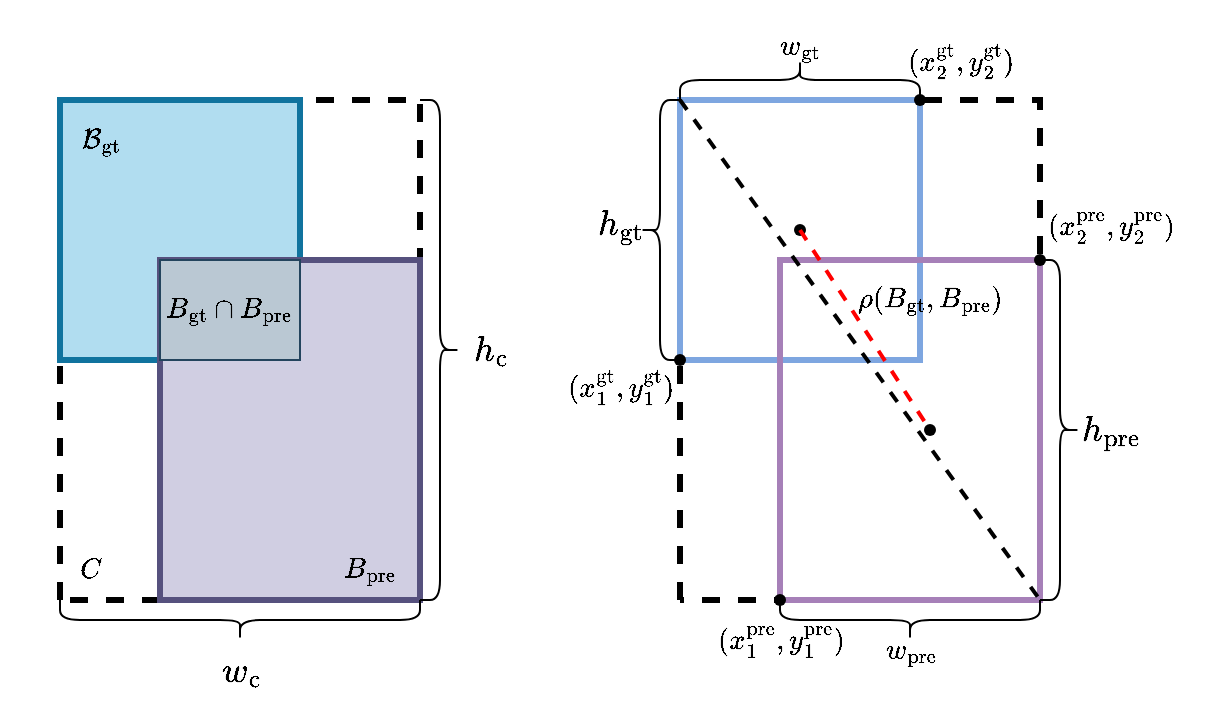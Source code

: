 <mxfile version="21.6.1" type="device">
  <diagram name="第 1 页" id="3s178zKIu0w9l27G8kxA">
    <mxGraphModel dx="2885" dy="1188" grid="1" gridSize="10" guides="1" tooltips="1" connect="1" arrows="1" fold="1" page="1" pageScale="1" pageWidth="827" pageHeight="1169" math="1" shadow="0">
      <root>
        <mxCell id="0" />
        <mxCell id="1" parent="0" />
        <mxCell id="oQOaGF2rVVb9ICv1baVZ-3" value="" style="group" vertex="1" connectable="0" parent="1">
          <mxGeometry x="-720" y="280" width="615" height="350" as="geometry" />
        </mxCell>
        <mxCell id="oQOaGF2rVVb9ICv1baVZ-2" value="" style="group" vertex="1" connectable="0" parent="oQOaGF2rVVb9ICv1baVZ-3">
          <mxGeometry x="20" width="595" height="350" as="geometry" />
        </mxCell>
        <mxCell id="_i8uwR_MuPLbY7DFZ67O-1" value="" style="endArrow=none;dashed=1;html=1;rounded=0;strokeWidth=3;" parent="oQOaGF2rVVb9ICv1baVZ-2" edge="1">
          <mxGeometry width="50" height="50" relative="1" as="geometry">
            <mxPoint x="10" y="300" as="sourcePoint" />
            <mxPoint x="10" y="300" as="targetPoint" />
            <Array as="points">
              <mxPoint x="10" y="50" />
              <mxPoint x="190" y="50" />
              <mxPoint x="190" y="300" />
            </Array>
          </mxGeometry>
        </mxCell>
        <mxCell id="_i8uwR_MuPLbY7DFZ67O-2" value="" style="endArrow=none;dashed=1;html=1;rounded=0;strokeWidth=3;" parent="oQOaGF2rVVb9ICv1baVZ-2" source="_i8uwR_MuPLbY7DFZ67O-14" edge="1">
          <mxGeometry width="50" height="50" relative="1" as="geometry">
            <mxPoint x="320.0" y="300" as="sourcePoint" />
            <mxPoint x="320.0" y="300" as="targetPoint" />
            <Array as="points">
              <mxPoint x="320.0" y="50" />
              <mxPoint x="500.0" y="50" />
              <mxPoint x="500.0" y="300" />
            </Array>
          </mxGeometry>
        </mxCell>
        <mxCell id="_i8uwR_MuPLbY7DFZ67O-3" value="" style="rounded=0;whiteSpace=wrap;html=1;fillColor=#b1ddf0;strokeColor=#10739e;strokeWidth=3;container=0;" parent="oQOaGF2rVVb9ICv1baVZ-2" vertex="1">
          <mxGeometry x="10" y="50" width="120.0" height="130" as="geometry" />
        </mxCell>
        <mxCell id="_i8uwR_MuPLbY7DFZ67O-4" value="" style="rounded=0;whiteSpace=wrap;html=1;fillColor=#d0cee2;strokeWidth=3;strokeColor=#56517e;container=0;" parent="oQOaGF2rVVb9ICv1baVZ-2" vertex="1">
          <mxGeometry x="60" y="130" width="130.0" height="170" as="geometry" />
        </mxCell>
        <mxCell id="_i8uwR_MuPLbY7DFZ67O-5" value="$$B_{\text{gt}} \cap B_{\text{pre}}$$" style="rounded=0;whiteSpace=wrap;html=1;fillColor=#bac8d3;strokeColor=#23445d;container=0;" parent="oQOaGF2rVVb9ICv1baVZ-2" vertex="1">
          <mxGeometry x="60" y="130" width="70.0" height="50" as="geometry" />
        </mxCell>
        <mxCell id="_i8uwR_MuPLbY7DFZ67O-6" value="" style="rounded=0;whiteSpace=wrap;html=1;fillColor=none;strokeWidth=3;strokeColor=#7EA6E0;container=0;" parent="oQOaGF2rVVb9ICv1baVZ-2" vertex="1">
          <mxGeometry x="320.0" y="50" width="120.0" height="130" as="geometry" />
        </mxCell>
        <mxCell id="_i8uwR_MuPLbY7DFZ67O-8" value="" style="rounded=0;whiteSpace=wrap;html=1;fillColor=none;strokeWidth=3;strokeColor=#A680B8;container=0;" parent="oQOaGF2rVVb9ICv1baVZ-2" vertex="1">
          <mxGeometry x="370.0" y="130" width="130.0" height="170" as="geometry" />
        </mxCell>
        <mxCell id="_i8uwR_MuPLbY7DFZ67O-12" value="" style="shape=curlyBracket;whiteSpace=wrap;html=1;rounded=1;flipH=1;labelPosition=right;verticalLabelPosition=middle;align=left;verticalAlign=middle;rotation=-90;container=0;" parent="oQOaGF2rVVb9ICv1baVZ-2" vertex="1">
          <mxGeometry x="370.0" y="-20" width="20" height="120.0" as="geometry" />
        </mxCell>
        <mxCell id="_i8uwR_MuPLbY7DFZ67O-13" value="" style="shape=curlyBracket;whiteSpace=wrap;html=1;rounded=1;flipH=1;labelPosition=right;verticalLabelPosition=middle;align=left;verticalAlign=middle;rotation=-180;container=0;" parent="oQOaGF2rVVb9ICv1baVZ-2" vertex="1">
          <mxGeometry x="300.0" y="50" width="20" height="130" as="geometry" />
        </mxCell>
        <mxCell id="_i8uwR_MuPLbY7DFZ67O-15" value="" style="endArrow=none;dashed=1;html=1;rounded=0;strokeWidth=3;" parent="oQOaGF2rVVb9ICv1baVZ-2" target="_i8uwR_MuPLbY7DFZ67O-14" edge="1">
          <mxGeometry width="50" height="50" relative="1" as="geometry">
            <mxPoint x="320.0" y="300" as="sourcePoint" />
            <mxPoint x="320.0" y="300" as="targetPoint" />
            <Array as="points" />
          </mxGeometry>
        </mxCell>
        <mxCell id="_i8uwR_MuPLbY7DFZ67O-14" value="" style="shape=waypoint;sketch=0;fillStyle=solid;size=6;pointerEvents=1;points=[];fillColor=none;resizable=0;rotatable=0;perimeter=centerPerimeter;snapToPoint=1;container=0;" parent="oQOaGF2rVVb9ICv1baVZ-2" vertex="1">
          <mxGeometry x="310" y="170" width="20" height="20" as="geometry" />
        </mxCell>
        <mxCell id="_i8uwR_MuPLbY7DFZ67O-16" value="" style="shape=waypoint;sketch=0;fillStyle=solid;size=6;pointerEvents=1;points=[];fillColor=none;resizable=0;rotatable=0;perimeter=centerPerimeter;snapToPoint=1;container=0;" parent="oQOaGF2rVVb9ICv1baVZ-2" vertex="1">
          <mxGeometry x="430.0" y="40" width="20" height="20" as="geometry" />
        </mxCell>
        <mxCell id="_i8uwR_MuPLbY7DFZ67O-19" value="" style="shape=waypoint;sketch=0;fillStyle=solid;size=6;pointerEvents=1;points=[];fillColor=none;resizable=0;rotatable=0;perimeter=centerPerimeter;snapToPoint=1;container=0;" parent="oQOaGF2rVVb9ICv1baVZ-2" vertex="1">
          <mxGeometry x="490" y="120" width="20" height="20" as="geometry" />
        </mxCell>
        <mxCell id="_i8uwR_MuPLbY7DFZ67O-20" value="" style="shape=waypoint;sketch=0;fillStyle=solid;size=6;pointerEvents=1;points=[];fillColor=none;resizable=0;rotatable=0;perimeter=centerPerimeter;snapToPoint=1;container=0;" parent="oQOaGF2rVVb9ICv1baVZ-2" vertex="1">
          <mxGeometry x="360.0" y="290" width="20" height="20" as="geometry" />
        </mxCell>
        <mxCell id="_i8uwR_MuPLbY7DFZ67O-21" value="$$\mathcal{w}_{\text{gt}}$$" style="text;html=1;align=center;verticalAlign=middle;resizable=0;points=[];autosize=1;strokeColor=none;fillColor=none;container=0;" parent="oQOaGF2rVVb9ICv1baVZ-2" vertex="1">
          <mxGeometry x="295" y="8" width="170" height="30" as="geometry" />
        </mxCell>
        <mxCell id="_i8uwR_MuPLbY7DFZ67O-22" value="&lt;span style=&quot;font-size: 15px;&quot;&gt;$$\mathcal{h}_{\text{gt}}$$&lt;/span&gt;" style="text;html=1;align=center;verticalAlign=middle;resizable=0;points=[];autosize=1;strokeColor=none;fillColor=none;container=0;" parent="oQOaGF2rVVb9ICv1baVZ-2" vertex="1">
          <mxGeometry x="190" y="98" width="200" height="30" as="geometry" />
        </mxCell>
        <mxCell id="_i8uwR_MuPLbY7DFZ67O-23" value="" style="shape=waypoint;sketch=0;fillStyle=solid;size=6;pointerEvents=1;points=[];fillColor=none;resizable=0;rotatable=0;perimeter=centerPerimeter;snapToPoint=1;container=0;" parent="oQOaGF2rVVb9ICv1baVZ-2" vertex="1">
          <mxGeometry x="435" y="205" width="20" height="20" as="geometry" />
        </mxCell>
        <mxCell id="_i8uwR_MuPLbY7DFZ67O-24" value="" style="shape=waypoint;sketch=0;fillStyle=solid;size=6;pointerEvents=1;points=[];fillColor=none;resizable=0;rotatable=0;perimeter=centerPerimeter;snapToPoint=1;container=0;" parent="oQOaGF2rVVb9ICv1baVZ-2" vertex="1">
          <mxGeometry x="370.0" y="105" width="20" height="20" as="geometry" />
        </mxCell>
        <mxCell id="_i8uwR_MuPLbY7DFZ67O-25" value="" style="endArrow=none;dashed=1;html=1;strokeWidth=2;rounded=0;strokeColor=#FF0000;exitX=0.55;exitY=0.75;exitDx=0;exitDy=0;exitPerimeter=0;entryX=1.35;entryY=0.3;entryDx=0;entryDy=0;entryPerimeter=0;" parent="oQOaGF2rVVb9ICv1baVZ-2" source="_i8uwR_MuPLbY7DFZ67O-24" target="_i8uwR_MuPLbY7DFZ67O-23" edge="1">
          <mxGeometry width="50" height="50" relative="1" as="geometry">
            <mxPoint x="380.0" y="110" as="sourcePoint" />
            <mxPoint x="350.0" y="350" as="targetPoint" />
          </mxGeometry>
        </mxCell>
        <mxCell id="_i8uwR_MuPLbY7DFZ67O-28" value="" style="endArrow=none;dashed=1;html=1;rounded=0;exitX=0;exitY=0;exitDx=0;exitDy=0;entryX=1;entryY=1;entryDx=0;entryDy=0;strokeWidth=2;" parent="oQOaGF2rVVb9ICv1baVZ-2" source="_i8uwR_MuPLbY7DFZ67O-6" target="_i8uwR_MuPLbY7DFZ67O-8" edge="1">
          <mxGeometry width="50" height="50" relative="1" as="geometry">
            <mxPoint x="300.0" y="400" as="sourcePoint" />
            <mxPoint x="350.0" y="350" as="targetPoint" />
          </mxGeometry>
        </mxCell>
        <mxCell id="_i8uwR_MuPLbY7DFZ67O-30" value="" style="shape=curlyBracket;whiteSpace=wrap;html=1;rounded=1;flipH=1;labelPosition=right;verticalLabelPosition=middle;align=left;verticalAlign=middle;rotation=0;container=0;" parent="oQOaGF2rVVb9ICv1baVZ-2" vertex="1">
          <mxGeometry x="500.0" y="130" width="20" height="170" as="geometry" />
        </mxCell>
        <mxCell id="_i8uwR_MuPLbY7DFZ67O-34" value="$$\mathcal{w}_{\text{pre}}$$" style="text;html=1;align=center;verticalAlign=middle;resizable=0;points=[];autosize=1;strokeColor=none;fillColor=none;container=0;" parent="oQOaGF2rVVb9ICv1baVZ-2" vertex="1">
          <mxGeometry x="350.0" y="310" width="170" height="30" as="geometry" />
        </mxCell>
        <mxCell id="_i8uwR_MuPLbY7DFZ67O-35" value="" style="shape=curlyBracket;whiteSpace=wrap;html=1;rounded=1;flipH=1;labelPosition=right;verticalLabelPosition=middle;align=left;verticalAlign=middle;rotation=0;size=0.5;container=0;" parent="oQOaGF2rVVb9ICv1baVZ-2" vertex="1">
          <mxGeometry x="190" y="50" width="20" height="250" as="geometry" />
        </mxCell>
        <mxCell id="_i8uwR_MuPLbY7DFZ67O-36" value="" style="shape=curlyBracket;whiteSpace=wrap;html=1;rounded=1;flipH=1;labelPosition=right;verticalLabelPosition=middle;align=left;verticalAlign=middle;rotation=90;size=0.5;container=0;" parent="oQOaGF2rVVb9ICv1baVZ-2" vertex="1">
          <mxGeometry x="90" y="220.01" width="20" height="180.0" as="geometry" />
        </mxCell>
        <mxCell id="_i8uwR_MuPLbY7DFZ67O-39" value="$$(\mathcal{x}^{\text{gt}}_{\text{1}},\mathcal{y}^{\text{gt}}_{\text{1}}&lt;br&gt;)$$" style="text;html=1;align=center;verticalAlign=middle;resizable=0;points=[];autosize=1;strokeColor=none;fillColor=none;container=0;" parent="oQOaGF2rVVb9ICv1baVZ-2" vertex="1">
          <mxGeometry x="100" y="173" width="380" height="40" as="geometry" />
        </mxCell>
        <mxCell id="_i8uwR_MuPLbY7DFZ67O-41" value="" style="shape=curlyBracket;whiteSpace=wrap;html=1;rounded=1;flipH=1;labelPosition=right;verticalLabelPosition=middle;align=left;verticalAlign=middle;rotation=90;container=0;" parent="oQOaGF2rVVb9ICv1baVZ-2" vertex="1">
          <mxGeometry x="425.0" y="245" width="20" height="130.01" as="geometry" />
        </mxCell>
        <mxCell id="_i8uwR_MuPLbY7DFZ67O-43" value="$$(\mathcal{x}^{\text{pre}}_{\text{1}},\mathcal{y}^{\text{pre}}_{\text{1}}&lt;br style=&quot;border-color: var(--border-color);&quot;&gt;)$$" style="text;html=1;align=center;verticalAlign=middle;resizable=0;points=[];autosize=1;strokeColor=none;fillColor=none;container=0;" parent="oQOaGF2rVVb9ICv1baVZ-2" vertex="1">
          <mxGeometry x="175" y="300" width="390" height="40" as="geometry" />
        </mxCell>
        <mxCell id="_i8uwR_MuPLbY7DFZ67O-48" value="$$B_{\text{pre}}$$" style="text;html=1;align=center;verticalAlign=middle;resizable=0;points=[];autosize=1;strokeColor=none;fillColor=none;container=0;" parent="oQOaGF2rVVb9ICv1baVZ-2" vertex="1">
          <mxGeometry x="105" y="270" width="120" height="30" as="geometry" />
        </mxCell>
        <mxCell id="_i8uwR_MuPLbY7DFZ67O-49" value="$$C&lt;br&gt;$$" style="text;html=1;align=center;verticalAlign=middle;resizable=0;points=[];autosize=1;strokeColor=none;fillColor=none;container=0;" parent="oQOaGF2rVVb9ICv1baVZ-2" vertex="1">
          <mxGeometry y="265" width="50" height="40" as="geometry" />
        </mxCell>
        <mxCell id="_i8uwR_MuPLbY7DFZ67O-50" value="&lt;span style=&quot;font-size: 15px;&quot;&gt;$$\mathcal{h}_{\text{c}}$$&lt;/span&gt;" style="text;html=1;align=center;verticalAlign=middle;resizable=0;points=[];autosize=1;strokeColor=none;fillColor=none;container=0;" parent="oQOaGF2rVVb9ICv1baVZ-2" vertex="1">
          <mxGeometry x="125" y="160" width="200" height="30" as="geometry" />
        </mxCell>
        <mxCell id="_i8uwR_MuPLbY7DFZ67O-51" value="&lt;span style=&quot;font-size: 15px;&quot;&gt;$$\mathcal{w}_{\text{c}}$$&lt;/span&gt;" style="text;html=1;align=center;verticalAlign=middle;resizable=0;points=[];autosize=1;strokeColor=none;fillColor=none;container=0;" parent="oQOaGF2rVVb9ICv1baVZ-2" vertex="1">
          <mxGeometry y="320" width="200" height="30" as="geometry" />
        </mxCell>
        <mxCell id="_i8uwR_MuPLbY7DFZ67O-53" value="$$\rho(B_{\text{gt}},B_{\text{pre}}&lt;br style=&quot;border-color: var(--border-color);&quot;&gt;)$$" style="text;html=1;align=center;verticalAlign=middle;resizable=0;points=[];autosize=1;strokeColor=none;fillColor=none;container=0;" parent="oQOaGF2rVVb9ICv1baVZ-2" vertex="1">
          <mxGeometry x="345.0" y="130" width="200" height="40" as="geometry" />
        </mxCell>
        <mxCell id="_i8uwR_MuPLbY7DFZ67O-44" value="$$(\mathcal{x}^&lt;br&gt;{\text{pre}}&lt;br&gt;_{\text{2}},&lt;br&gt;\mathcal{y}^&lt;br&gt;{\text{pre}}&lt;br&gt;_{\text{2}}&lt;br style=&quot;border-color: var(--border-color);&quot;&gt;)$$" style="text;html=1;align=center;verticalAlign=middle;resizable=0;points=[];autosize=1;strokeColor=none;fillColor=none;container=0;" parent="oQOaGF2rVVb9ICv1baVZ-2" vertex="1">
          <mxGeometry x="480.0" y="58" width="110" height="110" as="geometry" />
        </mxCell>
        <mxCell id="_i8uwR_MuPLbY7DFZ67O-32" value="&lt;span style=&quot;font-size: 15px;&quot;&gt;$$\mathcal{h}&lt;br&gt;_{\text{pre}}$$&lt;/span&gt;" style="text;html=1;align=center;verticalAlign=middle;resizable=0;points=[];autosize=1;strokeColor=none;fillColor=none;container=0;" parent="oQOaGF2rVVb9ICv1baVZ-2" vertex="1">
          <mxGeometry x="475.0" y="190" width="120" height="50" as="geometry" />
        </mxCell>
        <mxCell id="_i8uwR_MuPLbY7DFZ67O-40" value="$$(\mathcal{x}^{\text{gt}}_{\text{2}},&lt;br&gt;\mathcal{y}^{\text{gt}}_{\text{2}}&lt;br style=&quot;border-color: var(--border-color);&quot;&gt;)$$" style="text;html=1;align=center;verticalAlign=middle;resizable=0;points=[];autosize=1;strokeColor=none;fillColor=none;container=0;" parent="oQOaGF2rVVb9ICv1baVZ-2" vertex="1">
          <mxGeometry x="355.0" width="210" height="60" as="geometry" />
        </mxCell>
        <mxCell id="_i8uwR_MuPLbY7DFZ67O-47" value="$$\mathcal{B&lt;br&gt;}_{\text{gt}}$$" style="text;html=1;align=center;verticalAlign=middle;resizable=0;points=[];autosize=1;strokeColor=none;fillColor=none;container=0;" parent="oQOaGF2rVVb9ICv1baVZ-3" vertex="1">
          <mxGeometry y="50" width="100" height="40" as="geometry" />
        </mxCell>
      </root>
    </mxGraphModel>
  </diagram>
</mxfile>
